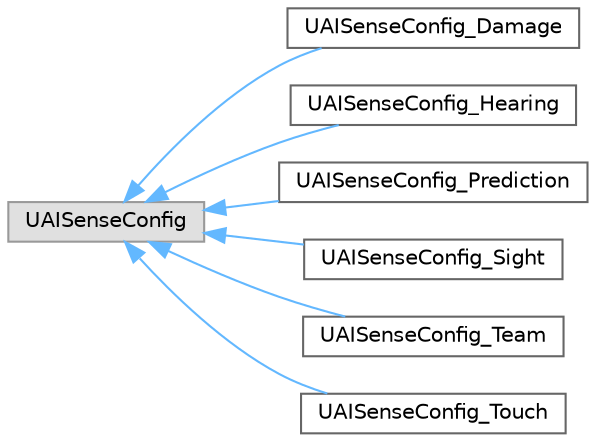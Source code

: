 digraph "Graphical Class Hierarchy"
{
 // INTERACTIVE_SVG=YES
 // LATEX_PDF_SIZE
  bgcolor="transparent";
  edge [fontname=Helvetica,fontsize=10,labelfontname=Helvetica,labelfontsize=10];
  node [fontname=Helvetica,fontsize=10,shape=box,height=0.2,width=0.4];
  rankdir="LR";
  Node0 [id="Node000000",label="UAISenseConfig",height=0.2,width=0.4,color="grey60", fillcolor="#E0E0E0", style="filled",tooltip=" "];
  Node0 -> Node1 [id="edge8798_Node000000_Node000001",dir="back",color="steelblue1",style="solid",tooltip=" "];
  Node1 [id="Node000001",label="UAISenseConfig_Damage",height=0.2,width=0.4,color="grey40", fillcolor="white", style="filled",URL="$df/dd6/classUAISenseConfig__Damage.html",tooltip=" "];
  Node0 -> Node2 [id="edge8799_Node000000_Node000002",dir="back",color="steelblue1",style="solid",tooltip=" "];
  Node2 [id="Node000002",label="UAISenseConfig_Hearing",height=0.2,width=0.4,color="grey40", fillcolor="white", style="filled",URL="$d2/d39/classUAISenseConfig__Hearing.html",tooltip=" "];
  Node0 -> Node3 [id="edge8800_Node000000_Node000003",dir="back",color="steelblue1",style="solid",tooltip=" "];
  Node3 [id="Node000003",label="UAISenseConfig_Prediction",height=0.2,width=0.4,color="grey40", fillcolor="white", style="filled",URL="$d1/d93/classUAISenseConfig__Prediction.html",tooltip=" "];
  Node0 -> Node4 [id="edge8801_Node000000_Node000004",dir="back",color="steelblue1",style="solid",tooltip=" "];
  Node4 [id="Node000004",label="UAISenseConfig_Sight",height=0.2,width=0.4,color="grey40", fillcolor="white", style="filled",URL="$d2/d8d/classUAISenseConfig__Sight.html",tooltip=" "];
  Node0 -> Node5 [id="edge8802_Node000000_Node000005",dir="back",color="steelblue1",style="solid",tooltip=" "];
  Node5 [id="Node000005",label="UAISenseConfig_Team",height=0.2,width=0.4,color="grey40", fillcolor="white", style="filled",URL="$d7/d71/classUAISenseConfig__Team.html",tooltip=" "];
  Node0 -> Node6 [id="edge8803_Node000000_Node000006",dir="back",color="steelblue1",style="solid",tooltip=" "];
  Node6 [id="Node000006",label="UAISenseConfig_Touch",height=0.2,width=0.4,color="grey40", fillcolor="white", style="filled",URL="$d5/de7/classUAISenseConfig__Touch.html",tooltip=" "];
}
